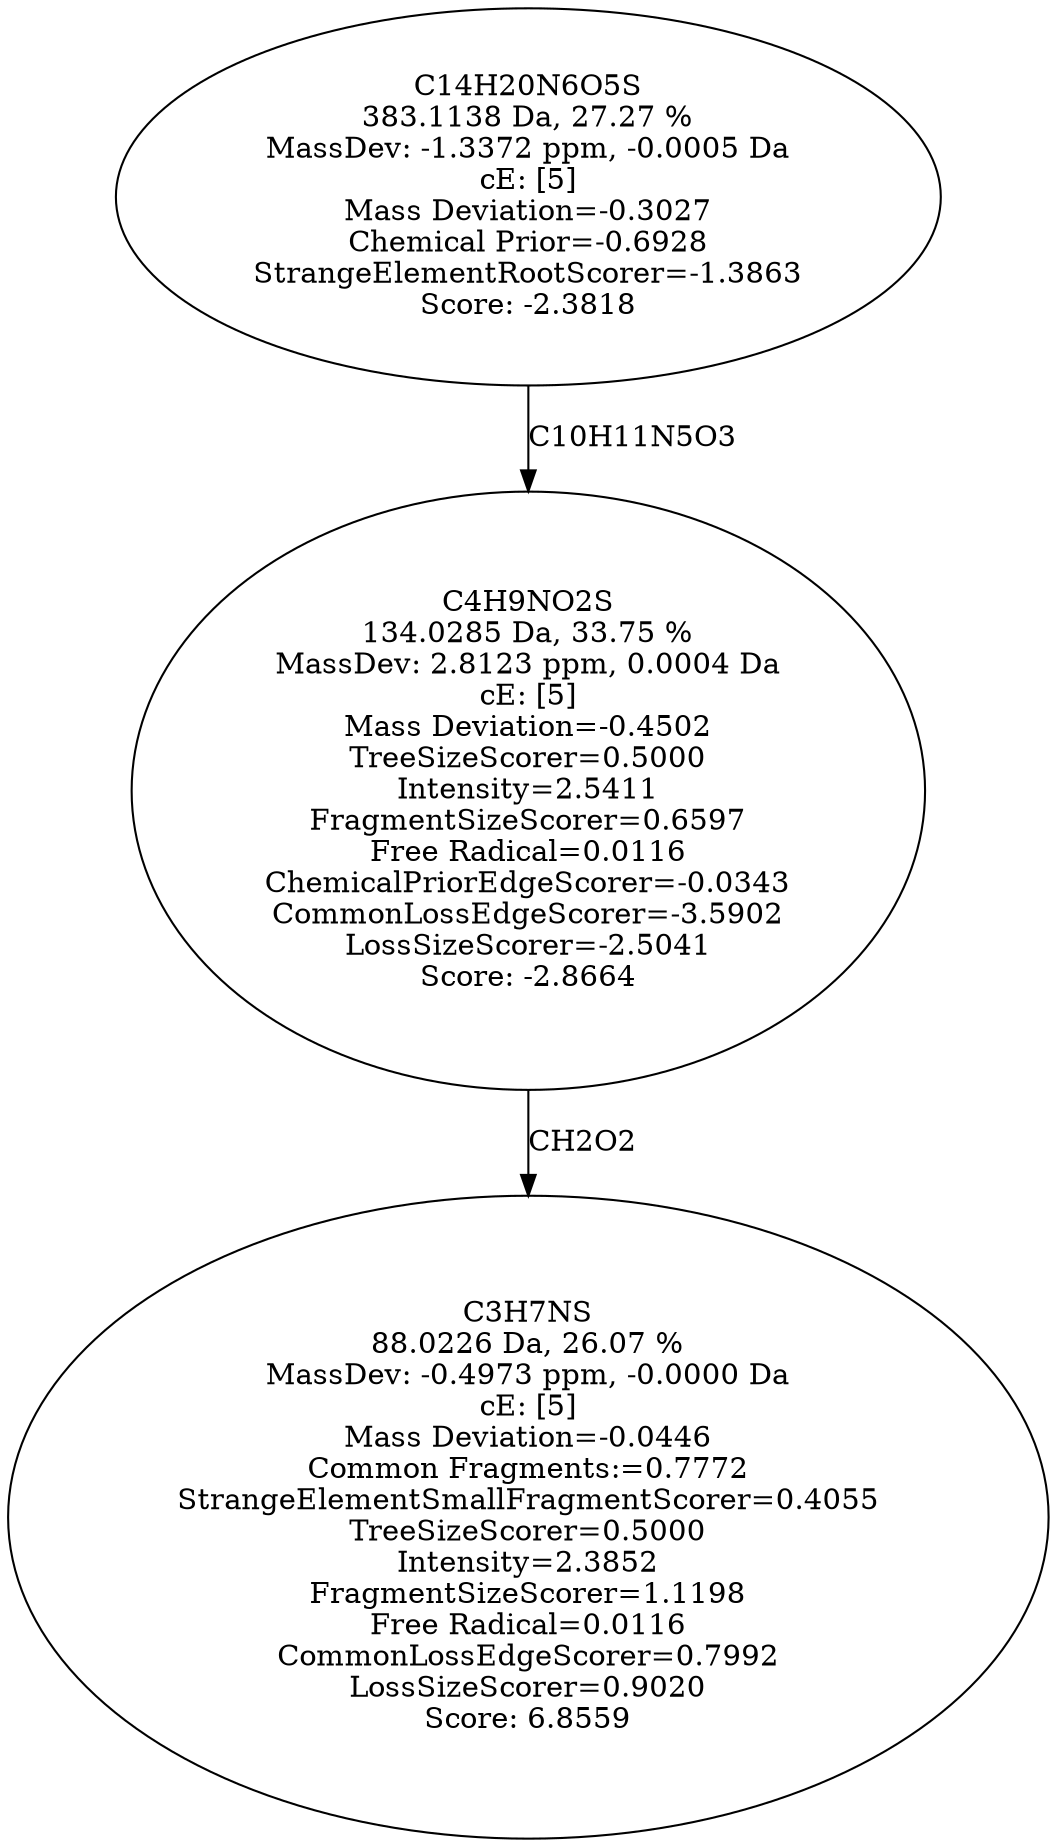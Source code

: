 strict digraph {
v1 [label="C3H7NS\n88.0226 Da, 26.07 %\nMassDev: -0.4973 ppm, -0.0000 Da\ncE: [5]\nMass Deviation=-0.0446\nCommon Fragments:=0.7772\nStrangeElementSmallFragmentScorer=0.4055\nTreeSizeScorer=0.5000\nIntensity=2.3852\nFragmentSizeScorer=1.1198\nFree Radical=0.0116\nCommonLossEdgeScorer=0.7992\nLossSizeScorer=0.9020\nScore: 6.8559"];
v2 [label="C4H9NO2S\n134.0285 Da, 33.75 %\nMassDev: 2.8123 ppm, 0.0004 Da\ncE: [5]\nMass Deviation=-0.4502\nTreeSizeScorer=0.5000\nIntensity=2.5411\nFragmentSizeScorer=0.6597\nFree Radical=0.0116\nChemicalPriorEdgeScorer=-0.0343\nCommonLossEdgeScorer=-3.5902\nLossSizeScorer=-2.5041\nScore: -2.8664"];
v3 [label="C14H20N6O5S\n383.1138 Da, 27.27 %\nMassDev: -1.3372 ppm, -0.0005 Da\ncE: [5]\nMass Deviation=-0.3027\nChemical Prior=-0.6928\nStrangeElementRootScorer=-1.3863\nScore: -2.3818"];
v2 -> v1 [label="CH2O2"];
v3 -> v2 [label="C10H11N5O3"];
}
